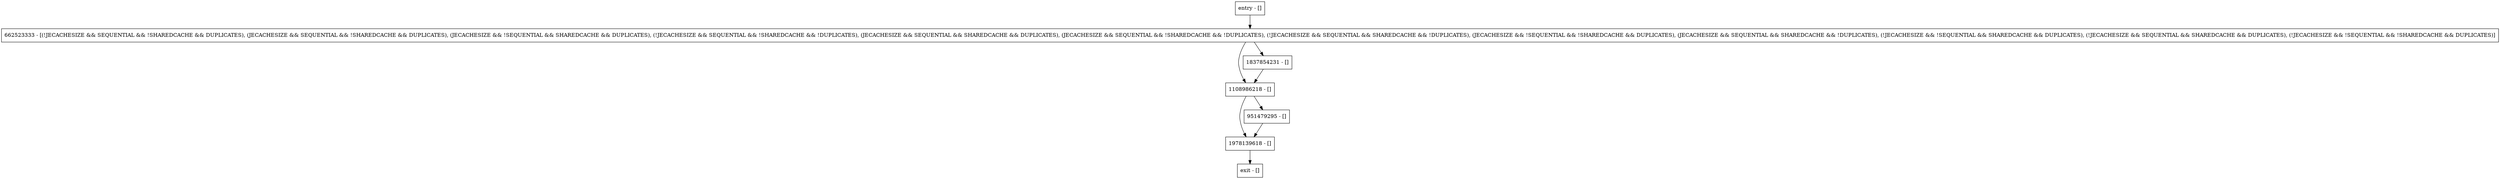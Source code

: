digraph refreshTreeAdminMemoryUsage {
node [shape=record];
662523333 [label="662523333 - [(!JECACHESIZE && SEQUENTIAL && !SHAREDCACHE && DUPLICATES), (JECACHESIZE && SEQUENTIAL && !SHAREDCACHE && DUPLICATES), (JECACHESIZE && !SEQUENTIAL && SHAREDCACHE && DUPLICATES), (!JECACHESIZE && SEQUENTIAL && !SHAREDCACHE && !DUPLICATES), (JECACHESIZE && SEQUENTIAL && SHAREDCACHE && DUPLICATES), (JECACHESIZE && SEQUENTIAL && !SHAREDCACHE && !DUPLICATES), (!JECACHESIZE && SEQUENTIAL && SHAREDCACHE && !DUPLICATES), (JECACHESIZE && !SEQUENTIAL && !SHAREDCACHE && DUPLICATES), (JECACHESIZE && SEQUENTIAL && SHAREDCACHE && !DUPLICATES), (!JECACHESIZE && !SEQUENTIAL && SHAREDCACHE && DUPLICATES), (!JECACHESIZE && SEQUENTIAL && SHAREDCACHE && DUPLICATES), (!JECACHESIZE && !SEQUENTIAL && !SHAREDCACHE && DUPLICATES)]"];
1978139618 [label="1978139618 - []"];
entry [label="entry - []"];
exit [label="exit - []"];
1108986218 [label="1108986218 - []"];
951479295 [label="951479295 - []"];
1837854231 [label="1837854231 - []"];
entry;
exit;
662523333 -> 1108986218;
662523333 -> 1837854231;
1978139618 -> exit;
entry -> 662523333;
1108986218 -> 1978139618;
1108986218 -> 951479295;
951479295 -> 1978139618;
1837854231 -> 1108986218;
}
